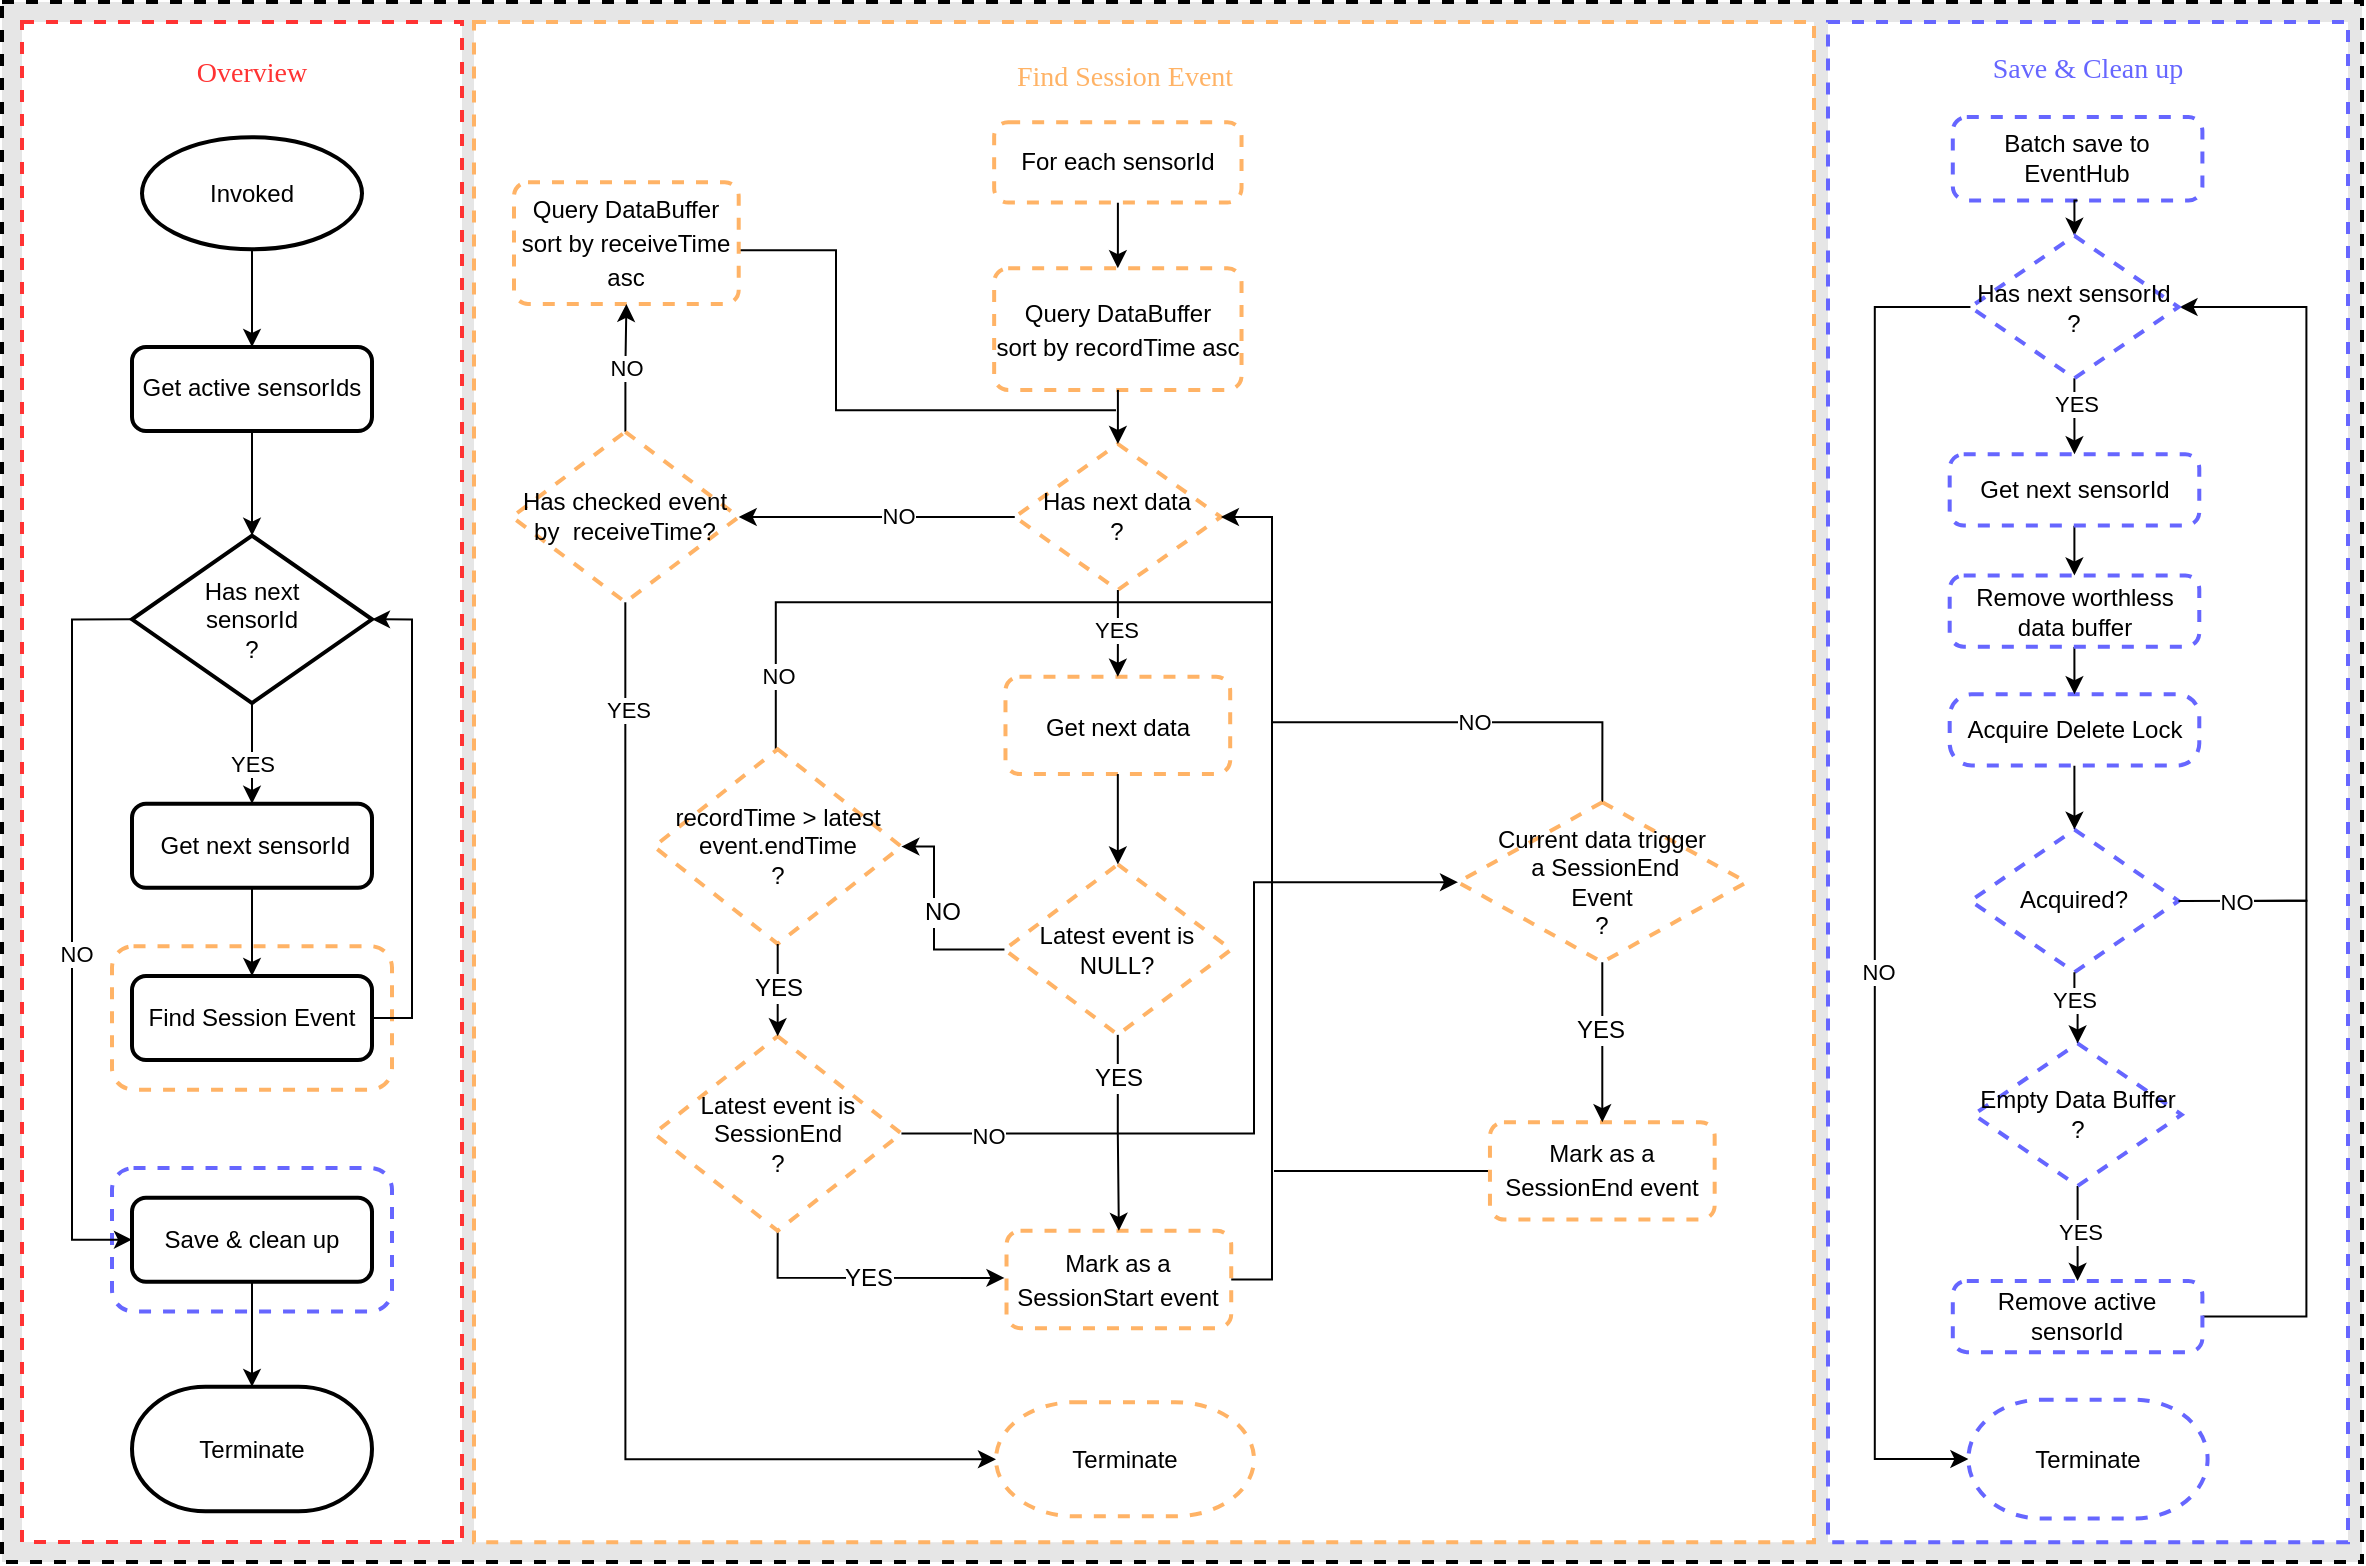 <mxfile version="21.2.1" type="github">
  <diagram id="m2yf274t8tq8ouvesx9-" name="Page-1">
    <mxGraphModel dx="607" dy="796" grid="1" gridSize="10" guides="1" tooltips="1" connect="1" arrows="1" fold="1" page="1" pageScale="1" pageWidth="827" pageHeight="1169" math="0" shadow="0">
      <root>
        <mxCell id="0" />
        <mxCell id="1" parent="0" />
        <mxCell id="9VEnPuVJjKM_ZVN6CkUY-1" value="" style="rounded=0;whiteSpace=wrap;html=1;dashed=1;strokeColor=#000000;strokeWidth=2;fontFamily=Helvetica;fontSize=12;fontColor=#000000;fillColor=#E6E6E6;container=0;" parent="1" vertex="1">
          <mxGeometry x="1470" y="790" width="1180" height="780" as="geometry" />
        </mxCell>
        <mxCell id="fV8yQy2clXd-9ZjG-nMR-220" value="" style="group" vertex="1" connectable="0" parent="1">
          <mxGeometry x="1480" y="800" width="1163" height="760.11" as="geometry" />
        </mxCell>
        <mxCell id="9VEnPuVJjKM_ZVN6CkUY-14" value="" style="group" parent="fV8yQy2clXd-9ZjG-nMR-220" vertex="1" connectable="0">
          <mxGeometry x="903" width="260" height="760.11" as="geometry" />
        </mxCell>
        <mxCell id="zfzZaOAXR4KBhkY2sdG--72" value="" style="rounded=0;whiteSpace=wrap;html=1;dashed=1;labelBackgroundColor=#E6E6E6;strokeColor=#6666FF;strokeWidth=2;fillColor=#FFFFFF;gradientColor=none;align=center;container=0;" parent="9VEnPuVJjKM_ZVN6CkUY-14" vertex="1">
          <mxGeometry width="260" height="760.11" as="geometry" />
        </mxCell>
        <mxCell id="zfzZaOAXR4KBhkY2sdG--150" value="Terminate" style="strokeWidth=2;html=1;shape=mxgraph.flowchart.terminator;whiteSpace=wrap;rounded=1;dashed=1;labelBackgroundColor=#FFFFFF;strokeColor=#6666FF;fontFamily=Helvetica;fontSize=12;fontColor=#000000;fillColor=#FFFFFF;gradientColor=none;align=center;container=0;" parent="9VEnPuVJjKM_ZVN6CkUY-14" vertex="1">
          <mxGeometry x="70.2" y="688.85" width="119.6" height="59.384" as="geometry" />
        </mxCell>
        <mxCell id="WBYgSGgt15CVEmpAPgP6-46" style="edgeStyle=orthogonalEdgeStyle;rounded=0;orthogonalLoop=1;jettySize=auto;html=1;endArrow=none;endFill=0;" parent="9VEnPuVJjKM_ZVN6CkUY-14" source="WBYgSGgt15CVEmpAPgP6-31" edge="1">
          <mxGeometry relative="1" as="geometry">
            <mxPoint x="210.6" y="439.439" as="targetPoint" />
            <Array as="points">
              <mxPoint x="239.2" y="647.281" />
              <mxPoint x="239.2" y="439.439" />
            </Array>
          </mxGeometry>
        </mxCell>
        <mxCell id="WBYgSGgt15CVEmpAPgP6-31" value="Remove active sensorId" style="rounded=1;whiteSpace=wrap;html=1;absoluteArcSize=1;arcSize=14;strokeWidth=2;strokeColor=#6666FF;align=center;container=0;dashed=1;" parent="9VEnPuVJjKM_ZVN6CkUY-14" vertex="1">
          <mxGeometry x="62.4" y="629.466" width="124.8" height="35.63" as="geometry" />
        </mxCell>
        <mxCell id="WBYgSGgt15CVEmpAPgP6-43" style="edgeStyle=orthogonalEdgeStyle;rounded=0;orthogonalLoop=1;jettySize=auto;html=1;entryX=0.5;entryY=0;entryDx=0;entryDy=0;" parent="9VEnPuVJjKM_ZVN6CkUY-14" source="WBYgSGgt15CVEmpAPgP6-30" target="WBYgSGgt15CVEmpAPgP6-31" edge="1">
          <mxGeometry relative="1" as="geometry" />
        </mxCell>
        <mxCell id="WBYgSGgt15CVEmpAPgP6-44" value="YES" style="edgeLabel;html=1;align=center;verticalAlign=middle;resizable=0;points=[];container=0;" parent="WBYgSGgt15CVEmpAPgP6-43" vertex="1" connectable="0">
          <mxGeometry x="0.05" y="3" relative="1" as="geometry">
            <mxPoint x="-2" y="-2" as="offset" />
          </mxGeometry>
        </mxCell>
        <mxCell id="WBYgSGgt15CVEmpAPgP6-54" style="edgeStyle=orthogonalEdgeStyle;rounded=0;orthogonalLoop=1;jettySize=auto;html=1;entryX=0;entryY=0.5;entryDx=0;entryDy=0;entryPerimeter=0;" parent="9VEnPuVJjKM_ZVN6CkUY-14" source="WBYgSGgt15CVEmpAPgP6-49" target="zfzZaOAXR4KBhkY2sdG--150" edge="1">
          <mxGeometry relative="1" as="geometry">
            <Array as="points">
              <mxPoint x="23.4" y="142.521" />
              <mxPoint x="23.4" y="718.541" />
            </Array>
          </mxGeometry>
        </mxCell>
        <mxCell id="WBYgSGgt15CVEmpAPgP6-55" value="NO" style="edgeLabel;html=1;align=center;verticalAlign=middle;resizable=0;points=[];container=0;" parent="WBYgSGgt15CVEmpAPgP6-54" vertex="1" connectable="0">
          <mxGeometry x="0.134" y="1" relative="1" as="geometry">
            <mxPoint as="offset" />
          </mxGeometry>
        </mxCell>
        <mxCell id="zfzZaOAXR4KBhkY2sdG--189" value="&lt;font color=&quot;#6666ff&quot; style=&quot;font-size: 14px;&quot; face=&quot;Comic Sans MS&quot;&gt;Save &amp;amp; Clean up&lt;/font&gt;" style="text;html=1;strokeColor=none;fillColor=none;align=center;verticalAlign=middle;whiteSpace=wrap;rounded=0;dashed=1;labelBackgroundColor=#FFFFFF;strokeWidth=2;container=0;" parent="9VEnPuVJjKM_ZVN6CkUY-14" vertex="1">
          <mxGeometry x="39.0" y="23.753" width="182.0" as="geometry" />
        </mxCell>
        <mxCell id="WBYgSGgt15CVEmpAPgP6-29" value="Acquired?" style="strokeWidth=2;html=1;shape=mxgraph.flowchart.decision;whiteSpace=wrap;rounded=1;dashed=1;strokeColor=#6666FF;container=0;" parent="9VEnPuVJjKM_ZVN6CkUY-14" vertex="1">
          <mxGeometry x="71.24" y="403.808" width="104.0" height="71.26" as="geometry" />
        </mxCell>
        <mxCell id="WBYgSGgt15CVEmpAPgP6-30" value="Empty Data Buffer&lt;br&gt;?" style="strokeWidth=2;html=1;shape=mxgraph.flowchart.decision;whiteSpace=wrap;rounded=1;dashed=1;strokeColor=#6666FF;container=0;" parent="9VEnPuVJjKM_ZVN6CkUY-14" vertex="1">
          <mxGeometry x="72.8" y="510.699" width="104.0" height="71.26" as="geometry" />
        </mxCell>
        <mxCell id="WBYgSGgt15CVEmpAPgP6-40" style="edgeStyle=orthogonalEdgeStyle;rounded=0;orthogonalLoop=1;jettySize=auto;html=1;entryX=0.5;entryY=0;entryDx=0;entryDy=0;entryPerimeter=0;" parent="9VEnPuVJjKM_ZVN6CkUY-14" source="WBYgSGgt15CVEmpAPgP6-29" target="WBYgSGgt15CVEmpAPgP6-30" edge="1">
          <mxGeometry relative="1" as="geometry" />
        </mxCell>
        <mxCell id="WBYgSGgt15CVEmpAPgP6-41" value="YES" style="edgeLabel;html=1;align=center;verticalAlign=middle;resizable=0;points=[];container=0;" parent="WBYgSGgt15CVEmpAPgP6-40" vertex="1" connectable="0">
          <mxGeometry x="-0.28" relative="1" as="geometry">
            <mxPoint as="offset" />
          </mxGeometry>
        </mxCell>
        <mxCell id="WBYgSGgt15CVEmpAPgP6-33" style="edgeStyle=orthogonalEdgeStyle;rounded=0;orthogonalLoop=1;jettySize=auto;html=1;exitX=1;exitY=0.5;exitDx=0;exitDy=0;exitPerimeter=0;" parent="9VEnPuVJjKM_ZVN6CkUY-14" source="WBYgSGgt15CVEmpAPgP6-29" edge="1">
          <mxGeometry relative="1" as="geometry">
            <mxPoint x="175.76" y="142.521" as="targetPoint" />
            <Array as="points">
              <mxPoint x="239.2" y="439.439" />
              <mxPoint x="239.2" y="142.521" />
            </Array>
          </mxGeometry>
        </mxCell>
        <mxCell id="WBYgSGgt15CVEmpAPgP6-57" value="NO" style="edgeLabel;html=1;align=center;verticalAlign=middle;resizable=0;points=[];container=0;" parent="WBYgSGgt15CVEmpAPgP6-33" vertex="1" connectable="0">
          <mxGeometry x="-0.937" y="2" relative="1" as="geometry">
            <mxPoint x="15" y="2" as="offset" />
          </mxGeometry>
        </mxCell>
        <mxCell id="WBYgSGgt15CVEmpAPgP6-36" style="edgeStyle=orthogonalEdgeStyle;rounded=0;orthogonalLoop=1;jettySize=auto;html=1;entryX=0.5;entryY=0;entryDx=0;entryDy=0;entryPerimeter=0;" parent="9VEnPuVJjKM_ZVN6CkUY-14" source="zfzZaOAXR4KBhkY2sdG--116" target="WBYgSGgt15CVEmpAPgP6-29" edge="1">
          <mxGeometry relative="1" as="geometry" />
        </mxCell>
        <mxCell id="WBYgSGgt15CVEmpAPgP6-4" value="Batch save to EventHub" style="rounded=1;whiteSpace=wrap;html=1;absoluteArcSize=1;arcSize=14;strokeWidth=2;align=center;container=0;strokeColor=#6666FF;dashed=1;" parent="9VEnPuVJjKM_ZVN6CkUY-14" vertex="1">
          <mxGeometry x="62.4" y="47.502" width="124.8" height="41.695" as="geometry" />
        </mxCell>
        <mxCell id="zfzZaOAXR4KBhkY2sdG--116" value="Acquire Delete Lock" style="rounded=1;whiteSpace=wrap;html=1;absoluteArcSize=1;arcSize=22;strokeWidth=2;strokeColor=#6666FF;align=center;container=0;dashed=1;" parent="9VEnPuVJjKM_ZVN6CkUY-14" vertex="1">
          <mxGeometry x="60.84" y="336.111" width="124.8" height="35.63" as="geometry" />
        </mxCell>
        <mxCell id="WBYgSGgt15CVEmpAPgP6-39" style="edgeStyle=orthogonalEdgeStyle;rounded=0;orthogonalLoop=1;jettySize=auto;html=1;entryX=0.5;entryY=0;entryDx=0;entryDy=0;" parent="9VEnPuVJjKM_ZVN6CkUY-14" source="WBYgSGgt15CVEmpAPgP6-28" target="zfzZaOAXR4KBhkY2sdG--116" edge="1">
          <mxGeometry relative="1" as="geometry" />
        </mxCell>
        <mxCell id="WBYgSGgt15CVEmpAPgP6-28" value="Remove worthless data buffer" style="rounded=1;whiteSpace=wrap;html=1;absoluteArcSize=1;arcSize=14;strokeWidth=2;strokeColor=#6666FF;align=center;container=0;dashed=1;" parent="9VEnPuVJjKM_ZVN6CkUY-14" vertex="1">
          <mxGeometry x="60.84" y="276.728" width="124.8" height="35.63" as="geometry" />
        </mxCell>
        <mxCell id="WBYgSGgt15CVEmpAPgP6-48" style="edgeStyle=orthogonalEdgeStyle;rounded=0;orthogonalLoop=1;jettySize=auto;html=1;entryX=0.5;entryY=0;entryDx=0;entryDy=0;entryPerimeter=0;exitX=0.5;exitY=1;exitDx=0;exitDy=0;" parent="9VEnPuVJjKM_ZVN6CkUY-14" source="WBYgSGgt15CVEmpAPgP6-4" target="WBYgSGgt15CVEmpAPgP6-49" edge="1">
          <mxGeometry relative="1" as="geometry">
            <mxPoint x="124.8" y="178.151" as="targetPoint" />
          </mxGeometry>
        </mxCell>
        <mxCell id="WBYgSGgt15CVEmpAPgP6-56" style="edgeStyle=orthogonalEdgeStyle;rounded=0;orthogonalLoop=1;jettySize=auto;html=1;" parent="9VEnPuVJjKM_ZVN6CkUY-14" source="WBYgSGgt15CVEmpAPgP6-47" target="WBYgSGgt15CVEmpAPgP6-28" edge="1">
          <mxGeometry relative="1" as="geometry" />
        </mxCell>
        <mxCell id="WBYgSGgt15CVEmpAPgP6-47" value="Get next sensorId" style="rounded=1;whiteSpace=wrap;html=1;absoluteArcSize=1;arcSize=14;strokeWidth=2;strokeColor=#6666FF;align=center;container=0;dashed=1;" parent="9VEnPuVJjKM_ZVN6CkUY-14" vertex="1">
          <mxGeometry x="60.84" y="216.156" width="124.8" height="35.63" as="geometry" />
        </mxCell>
        <mxCell id="WBYgSGgt15CVEmpAPgP6-52" style="edgeStyle=orthogonalEdgeStyle;rounded=0;orthogonalLoop=1;jettySize=auto;html=1;entryX=0.5;entryY=0;entryDx=0;entryDy=0;" parent="9VEnPuVJjKM_ZVN6CkUY-14" source="WBYgSGgt15CVEmpAPgP6-49" target="WBYgSGgt15CVEmpAPgP6-47" edge="1">
          <mxGeometry relative="1" as="geometry" />
        </mxCell>
        <mxCell id="WBYgSGgt15CVEmpAPgP6-53" value="YES" style="edgeLabel;html=1;align=center;verticalAlign=middle;resizable=0;points=[];container=0;" parent="WBYgSGgt15CVEmpAPgP6-52" vertex="1" connectable="0">
          <mxGeometry x="-0.4" y="1" relative="1" as="geometry">
            <mxPoint as="offset" />
          </mxGeometry>
        </mxCell>
        <mxCell id="WBYgSGgt15CVEmpAPgP6-49" value="Has next sensorId&lt;br&gt;?" style="strokeWidth=2;html=1;shape=mxgraph.flowchart.decision;whiteSpace=wrap;rounded=1;dashed=1;strokeColor=#6666FF;container=0;" parent="9VEnPuVJjKM_ZVN6CkUY-14" vertex="1">
          <mxGeometry x="71.24" y="106.89" width="104.0" height="71.26" as="geometry" />
        </mxCell>
        <mxCell id="fV8yQy2clXd-9ZjG-nMR-213" value="" style="group" vertex="1" connectable="0" parent="fV8yQy2clXd-9ZjG-nMR-220">
          <mxGeometry x="226" width="670" height="760.11" as="geometry" />
        </mxCell>
        <mxCell id="zfzZaOAXR4KBhkY2sdG--48" value="" style="rounded=0;whiteSpace=wrap;html=1;dashed=1;labelBackgroundColor=#E6E6E6;strokeColor=#FFB366;strokeWidth=2;fillColor=#FFFFFF;gradientColor=none;align=center;container=0;" parent="fV8yQy2clXd-9ZjG-nMR-213" vertex="1">
          <mxGeometry width="670" height="760.11" as="geometry" />
        </mxCell>
        <mxCell id="zfzZaOAXR4KBhkY2sdG--136" value="&lt;font color=&quot;#ffb366&quot;&gt;&lt;font style=&quot;font-size: 14px;&quot; face=&quot;Comic Sans MS&quot;&gt;Find Session Event&lt;/font&gt;&lt;/font&gt;" style="text;html=1;strokeColor=none;fillColor=none;align=center;verticalAlign=middle;whiteSpace=wrap;rounded=0;dashed=1;labelBackgroundColor=#FFFFFF;strokeWidth=2;container=0;" parent="fV8yQy2clXd-9ZjG-nMR-213" vertex="1">
          <mxGeometry x="248.197" y="10.109" width="154.615" height="36.5" as="geometry" />
        </mxCell>
        <mxCell id="fV8yQy2clXd-9ZjG-nMR-208" style="edgeStyle=orthogonalEdgeStyle;rounded=0;orthogonalLoop=1;jettySize=auto;html=1;endArrow=none;endFill=0;" edge="1" parent="fV8yQy2clXd-9ZjG-nMR-213">
          <mxGeometry relative="1" as="geometry">
            <mxPoint x="321" y="194.11" as="targetPoint" />
            <mxPoint x="130" y="110.11" as="sourcePoint" />
            <Array as="points">
              <mxPoint x="181" y="114.11" />
              <mxPoint x="181" y="194.11" />
            </Array>
          </mxGeometry>
        </mxCell>
        <mxCell id="WBYgSGgt15CVEmpAPgP6-104" value="&lt;span style=&quot;color: rgb(0, 0, 0); font-family: Helvetica; font-size: 12px;&quot;&gt;Query DataBuffer&lt;/span&gt;&lt;br style=&quot;color: rgb(0, 0, 0); font-family: Helvetica; font-size: 12px;&quot;&gt;&lt;span style=&quot;color: rgb(0, 0, 0); font-family: Helvetica; font-size: 12px;&quot;&gt;sort by receiveTime asc&lt;/span&gt;" style="rounded=1;whiteSpace=wrap;html=1;absoluteArcSize=1;arcSize=14;strokeWidth=2;dashed=1;strokeColor=#FFB366;fontFamily=Comic Sans MS;fontSize=14;fontColor=#FFB366;container=0;" parent="fV8yQy2clXd-9ZjG-nMR-213" vertex="1">
          <mxGeometry x="19.998" y="80.109" width="112.354" height="60.833" as="geometry" />
        </mxCell>
        <mxCell id="fV8yQy2clXd-9ZjG-nMR-94" value="Terminate" style="strokeWidth=2;html=1;shape=mxgraph.flowchart.terminator;whiteSpace=wrap;rounded=1;dashed=1;labelBackgroundColor=#FFFFFF;strokeColor=#FFB366;fontFamily=Helvetica;fontSize=12;fontColor=#000000;fillColor=#FFFFFF;gradientColor=none;align=center;container=0;" vertex="1" parent="fV8yQy2clXd-9ZjG-nMR-213">
          <mxGeometry x="261" y="690.11" width="129" height="57.03" as="geometry" />
        </mxCell>
        <mxCell id="fV8yQy2clXd-9ZjG-nMR-188" value="NO" style="edgeStyle=orthogonalEdgeStyle;rounded=0;orthogonalLoop=1;jettySize=auto;html=1;" edge="1" parent="fV8yQy2clXd-9ZjG-nMR-213" source="fV8yQy2clXd-9ZjG-nMR-183" target="WBYgSGgt15CVEmpAPgP6-104">
          <mxGeometry relative="1" as="geometry">
            <mxPoint x="344" y="180.11" as="targetPoint" />
          </mxGeometry>
        </mxCell>
        <mxCell id="fV8yQy2clXd-9ZjG-nMR-198" style="edgeStyle=orthogonalEdgeStyle;rounded=0;orthogonalLoop=1;jettySize=auto;html=1;entryX=0;entryY=0.5;entryDx=0;entryDy=0;entryPerimeter=0;exitX=0.5;exitY=1;exitDx=0;exitDy=0;exitPerimeter=0;" edge="1" parent="fV8yQy2clXd-9ZjG-nMR-213" source="fV8yQy2clXd-9ZjG-nMR-183" target="fV8yQy2clXd-9ZjG-nMR-94">
          <mxGeometry relative="1" as="geometry">
            <Array as="points">
              <mxPoint x="76" y="719.11" />
            </Array>
          </mxGeometry>
        </mxCell>
        <mxCell id="fV8yQy2clXd-9ZjG-nMR-203" value="YES" style="edgeLabel;html=1;align=center;verticalAlign=middle;resizable=0;points=[];" vertex="1" connectable="0" parent="fV8yQy2clXd-9ZjG-nMR-198">
          <mxGeometry x="-0.825" y="1" relative="1" as="geometry">
            <mxPoint as="offset" />
          </mxGeometry>
        </mxCell>
        <mxCell id="fV8yQy2clXd-9ZjG-nMR-183" value="Has checked event by&amp;nbsp; receiveTime?" style="strokeWidth=2;html=1;shape=mxgraph.flowchart.decision;whiteSpace=wrap;rounded=1;dashed=1;strokeColor=#FFB366;fontFamily=Helvetica;fontSize=12;fontColor=#000000;container=0;" vertex="1" parent="fV8yQy2clXd-9ZjG-nMR-213">
          <mxGeometry x="18.971" y="204.896" width="113.385" height="85.167" as="geometry" />
        </mxCell>
        <mxCell id="fV8yQy2clXd-9ZjG-nMR-191" value="" style="group" vertex="1" connectable="0" parent="fV8yQy2clXd-9ZjG-nMR-213">
          <mxGeometry x="89.998" y="50.113" width="546.31" height="657.0" as="geometry" />
        </mxCell>
        <mxCell id="WBYgSGgt15CVEmpAPgP6-60" value="&lt;font style=&quot;font-size: 12px;&quot; face=&quot;Helvetica&quot; color=&quot;#000000&quot;&gt;Query DataBuffer &lt;br&gt;sort by recordTime asc&lt;br&gt;&lt;/font&gt;" style="rounded=1;whiteSpace=wrap;html=1;absoluteArcSize=1;arcSize=14;strokeWidth=2;dashed=1;strokeColor=#FFB366;fontFamily=Comic Sans MS;fontSize=14;fontColor=#FFB366;container=0;" parent="fV8yQy2clXd-9ZjG-nMR-191" vertex="1">
          <mxGeometry x="170.077" y="73" width="123.692" height="60.833" as="geometry" />
        </mxCell>
        <mxCell id="WBYgSGgt15CVEmpAPgP6-64" style="edgeStyle=orthogonalEdgeStyle;rounded=0;orthogonalLoop=1;jettySize=auto;html=1;entryX=0.5;entryY=0;entryDx=0;entryDy=0;fontFamily=Helvetica;fontSize=12;fontColor=#000000;endArrow=classic;endFill=1;" parent="fV8yQy2clXd-9ZjG-nMR-191" source="WBYgSGgt15CVEmpAPgP6-62" target="WBYgSGgt15CVEmpAPgP6-60" edge="1">
          <mxGeometry relative="1" as="geometry" />
        </mxCell>
        <mxCell id="WBYgSGgt15CVEmpAPgP6-62" value="&lt;span style=&quot;color: rgb(0, 0, 0); font-family: Helvetica; font-size: 12px; background-color: rgb(255, 255, 255);&quot;&gt;For each sensorId&lt;/span&gt;" style="rounded=1;whiteSpace=wrap;html=1;absoluteArcSize=1;arcSize=14;strokeWidth=2;dashed=1;strokeColor=#FFB366;fontFamily=Comic Sans MS;fontSize=14;fontColor=#FFB366;container=0;" parent="fV8yQy2clXd-9ZjG-nMR-191" vertex="1">
          <mxGeometry x="170.077" width="123.692" height="40.15" as="geometry" />
        </mxCell>
        <mxCell id="WBYgSGgt15CVEmpAPgP6-71" value="&lt;font color=&quot;#000000&quot; style=&quot;font-size: 12px;&quot; face=&quot;Helvetica&quot;&gt;Mark as a SessionStart event&lt;/font&gt;" style="rounded=1;whiteSpace=wrap;html=1;absoluteArcSize=1;arcSize=14;strokeWidth=2;dashed=1;strokeColor=#FFB366;fontFamily=Comic Sans MS;fontSize=14;fontColor=#FFB366;container=0;" parent="fV8yQy2clXd-9ZjG-nMR-191" vertex="1">
          <mxGeometry x="176.262" y="554.303" width="112.354" height="48.667" as="geometry" />
        </mxCell>
        <mxCell id="fV8yQy2clXd-9ZjG-nMR-93" value="NO" style="edgeStyle=orthogonalEdgeStyle;rounded=0;orthogonalLoop=1;jettySize=auto;html=1;exitX=0.5;exitY=0;exitDx=0;exitDy=0;exitPerimeter=0;endArrow=none;endFill=0;" edge="1" parent="fV8yQy2clXd-9ZjG-nMR-191" source="WBYgSGgt15CVEmpAPgP6-79">
          <mxGeometry x="-0.032" relative="1" as="geometry">
            <mxPoint x="309.002" y="289.997" as="targetPoint" />
            <Array as="points">
              <mxPoint x="474" y="300" />
              <mxPoint x="309" y="300" />
            </Array>
            <mxPoint as="offset" />
          </mxGeometry>
        </mxCell>
        <mxCell id="WBYgSGgt15CVEmpAPgP6-79" value="Current data trigger&lt;br&gt;&amp;nbsp;a SessionEnd&lt;br&gt;Event&lt;br&gt;?" style="strokeWidth=2;html=1;shape=mxgraph.flowchart.decision;whiteSpace=wrap;rounded=1;dashed=1;strokeColor=#FFB366;fontFamily=Helvetica;fontSize=12;fontColor=#000000;container=0;" parent="fV8yQy2clXd-9ZjG-nMR-191" vertex="1">
          <mxGeometry x="402" y="340" width="144.31" height="80" as="geometry" />
        </mxCell>
        <mxCell id="fV8yQy2clXd-9ZjG-nMR-202" style="edgeStyle=orthogonalEdgeStyle;rounded=0;orthogonalLoop=1;jettySize=auto;html=1;endArrow=none;endFill=0;" edge="1" parent="fV8yQy2clXd-9ZjG-nMR-191" source="WBYgSGgt15CVEmpAPgP6-81">
          <mxGeometry relative="1" as="geometry">
            <mxPoint x="310.002" y="524.327" as="targetPoint" />
          </mxGeometry>
        </mxCell>
        <mxCell id="WBYgSGgt15CVEmpAPgP6-81" value="&lt;font color=&quot;#000000&quot; style=&quot;font-size: 12px;&quot; face=&quot;Helvetica&quot;&gt;Mark as a SessionEnd event&lt;/font&gt;" style="rounded=1;whiteSpace=wrap;html=1;absoluteArcSize=1;arcSize=14;strokeWidth=2;dashed=1;strokeColor=#FFB366;fontFamily=Comic Sans MS;fontSize=14;fontColor=#FFB366;container=0;" parent="fV8yQy2clXd-9ZjG-nMR-191" vertex="1">
          <mxGeometry x="417.983" y="499.993" width="112.354" height="48.667" as="geometry" />
        </mxCell>
        <mxCell id="WBYgSGgt15CVEmpAPgP6-82" style="edgeStyle=orthogonalEdgeStyle;rounded=0;orthogonalLoop=1;jettySize=auto;html=1;entryX=0.5;entryY=0;entryDx=0;entryDy=0;fontFamily=Helvetica;fontSize=12;fontColor=#000000;endArrow=classic;endFill=1;" parent="fV8yQy2clXd-9ZjG-nMR-191" source="WBYgSGgt15CVEmpAPgP6-79" target="WBYgSGgt15CVEmpAPgP6-81" edge="1">
          <mxGeometry relative="1" as="geometry" />
        </mxCell>
        <mxCell id="WBYgSGgt15CVEmpAPgP6-83" value="YES" style="edgeLabel;html=1;align=center;verticalAlign=middle;resizable=0;points=[];fontSize=12;fontFamily=Helvetica;fontColor=#000000;container=0;" parent="WBYgSGgt15CVEmpAPgP6-82" vertex="1" connectable="0">
          <mxGeometry x="-0.167" y="-1" relative="1" as="geometry">
            <mxPoint as="offset" />
          </mxGeometry>
        </mxCell>
        <mxCell id="WBYgSGgt15CVEmpAPgP6-86" value="&lt;font face=&quot;Helvetica&quot; color=&quot;#000000&quot;&gt;&lt;span style=&quot;font-size: 12px;&quot;&gt;Get next data&lt;/span&gt;&lt;/font&gt;" style="rounded=1;whiteSpace=wrap;html=1;absoluteArcSize=1;arcSize=14;strokeWidth=2;dashed=1;strokeColor=#FFB366;fontFamily=Comic Sans MS;fontSize=14;fontColor=#FFB366;container=0;" parent="fV8yQy2clXd-9ZjG-nMR-191" vertex="1">
          <mxGeometry x="175.742" y="277.241" width="112.354" height="48.667" as="geometry" />
        </mxCell>
        <mxCell id="WBYgSGgt15CVEmpAPgP6-90" style="edgeStyle=orthogonalEdgeStyle;rounded=0;orthogonalLoop=1;jettySize=auto;html=1;entryX=0.5;entryY=0;entryDx=0;entryDy=0;strokeColor=#000000;fontFamily=Helvetica;fontSize=12;fontColor=#000000;endArrow=classic;endFill=1;" parent="fV8yQy2clXd-9ZjG-nMR-191" source="WBYgSGgt15CVEmpAPgP6-88" target="WBYgSGgt15CVEmpAPgP6-71" edge="1">
          <mxGeometry relative="1" as="geometry" />
        </mxCell>
        <mxCell id="WBYgSGgt15CVEmpAPgP6-91" value="YES" style="edgeLabel;html=1;align=center;verticalAlign=middle;resizable=0;points=[];fontSize=12;fontFamily=Helvetica;fontColor=#000000;container=0;" parent="WBYgSGgt15CVEmpAPgP6-90" vertex="1" connectable="0">
          <mxGeometry x="-0.104" relative="1" as="geometry">
            <mxPoint y="-23" as="offset" />
          </mxGeometry>
        </mxCell>
        <mxCell id="WBYgSGgt15CVEmpAPgP6-88" value="Latest event is NULL?" style="strokeWidth=2;html=1;shape=mxgraph.flowchart.decision;whiteSpace=wrap;rounded=1;dashed=1;strokeColor=#FFB366;fontFamily=Helvetica;fontSize=12;fontColor=#000000;container=0;" parent="fV8yQy2clXd-9ZjG-nMR-191" vertex="1">
          <mxGeometry x="175.231" y="371.083" width="113.385" height="85.167" as="geometry" />
        </mxCell>
        <mxCell id="WBYgSGgt15CVEmpAPgP6-70" style="edgeStyle=orthogonalEdgeStyle;rounded=0;orthogonalLoop=1;jettySize=auto;html=1;fontFamily=Helvetica;fontSize=12;fontColor=#000000;endArrow=classic;endFill=1;exitX=0.5;exitY=1;exitDx=0;exitDy=0;" parent="fV8yQy2clXd-9ZjG-nMR-191" source="WBYgSGgt15CVEmpAPgP6-86" target="WBYgSGgt15CVEmpAPgP6-88" edge="1">
          <mxGeometry relative="1" as="geometry">
            <mxPoint x="231.923" y="220.217" as="sourcePoint" />
            <mxPoint x="231.923" y="304.167" as="targetPoint" />
          </mxGeometry>
        </mxCell>
        <mxCell id="fV8yQy2clXd-9ZjG-nMR-206" style="edgeStyle=orthogonalEdgeStyle;rounded=0;orthogonalLoop=1;jettySize=auto;html=1;endArrow=none;endFill=0;" edge="1" parent="fV8yQy2clXd-9ZjG-nMR-191">
          <mxGeometry relative="1" as="geometry">
            <mxPoint x="309.002" y="239.997" as="targetPoint" />
            <mxPoint x="60.902" y="313.5" as="sourcePoint" />
            <Array as="points">
              <mxPoint x="61" y="240" />
              <mxPoint x="309" y="240" />
            </Array>
          </mxGeometry>
        </mxCell>
        <mxCell id="fV8yQy2clXd-9ZjG-nMR-207" value="NO" style="edgeLabel;html=1;align=center;verticalAlign=middle;resizable=0;points=[];" vertex="1" connectable="0" parent="fV8yQy2clXd-9ZjG-nMR-206">
          <mxGeometry x="-0.773" y="-1" relative="1" as="geometry">
            <mxPoint as="offset" />
          </mxGeometry>
        </mxCell>
        <mxCell id="WBYgSGgt15CVEmpAPgP6-89" value="recordTime &amp;gt; latest event.endTime&lt;br&gt;?" style="strokeWidth=2;html=1;shape=mxgraph.flowchart.decision;whiteSpace=wrap;rounded=1;dashed=1;strokeColor=#FFB366;fontFamily=Helvetica;fontSize=12;fontColor=#000000;container=0;" parent="fV8yQy2clXd-9ZjG-nMR-191" vertex="1">
          <mxGeometry y="313.5" width="123.692" height="97.333" as="geometry" />
        </mxCell>
        <mxCell id="WBYgSGgt15CVEmpAPgP6-92" style="edgeStyle=orthogonalEdgeStyle;rounded=0;orthogonalLoop=1;jettySize=auto;html=1;entryX=1;entryY=0.5;entryDx=0;entryDy=0;entryPerimeter=0;strokeColor=#000000;fontFamily=Helvetica;fontSize=12;fontColor=#000000;endArrow=classic;endFill=1;" parent="fV8yQy2clXd-9ZjG-nMR-191" source="WBYgSGgt15CVEmpAPgP6-88" target="WBYgSGgt15CVEmpAPgP6-89" edge="1">
          <mxGeometry relative="1" as="geometry">
            <Array as="points">
              <mxPoint x="140" y="414" />
              <mxPoint x="140" y="362" />
            </Array>
          </mxGeometry>
        </mxCell>
        <mxCell id="WBYgSGgt15CVEmpAPgP6-93" value="NO" style="edgeLabel;html=1;align=center;verticalAlign=middle;resizable=0;points=[];fontSize=12;fontFamily=Helvetica;fontColor=#000000;container=0;" parent="WBYgSGgt15CVEmpAPgP6-92" vertex="1" connectable="0">
          <mxGeometry x="0.052" relative="1" as="geometry">
            <mxPoint x="4" as="offset" />
          </mxGeometry>
        </mxCell>
        <mxCell id="WBYgSGgt15CVEmpAPgP6-100" style="edgeStyle=orthogonalEdgeStyle;rounded=0;orthogonalLoop=1;jettySize=auto;html=1;strokeColor=#000000;fontFamily=Helvetica;fontSize=12;fontColor=#000000;endArrow=classic;endFill=1;exitX=0.5;exitY=1;exitDx=0;exitDy=0;exitPerimeter=0;entryX=0;entryY=0.5;entryDx=0;entryDy=0;" parent="fV8yQy2clXd-9ZjG-nMR-191" edge="1">
          <mxGeometry relative="1" as="geometry">
            <Array as="points">
              <mxPoint x="62" y="578" />
            </Array>
            <mxPoint x="61.846" y="553.493" as="sourcePoint" />
            <mxPoint x="175.232" y="577.827" as="targetPoint" />
          </mxGeometry>
        </mxCell>
        <mxCell id="WBYgSGgt15CVEmpAPgP6-101" value="YES" style="edgeLabel;html=1;align=center;verticalAlign=middle;resizable=0;points=[];fontSize=12;fontFamily=Helvetica;fontColor=#000000;container=0;" parent="WBYgSGgt15CVEmpAPgP6-100" vertex="1" connectable="0">
          <mxGeometry x="-0.148" y="-3" relative="1" as="geometry">
            <mxPoint x="11" y="-3" as="offset" />
          </mxGeometry>
        </mxCell>
        <mxCell id="fV8yQy2clXd-9ZjG-nMR-211" style="edgeStyle=orthogonalEdgeStyle;rounded=0;orthogonalLoop=1;jettySize=auto;html=1;entryX=0;entryY=0.5;entryDx=0;entryDy=0;entryPerimeter=0;" edge="1" parent="fV8yQy2clXd-9ZjG-nMR-191" source="WBYgSGgt15CVEmpAPgP6-99" target="WBYgSGgt15CVEmpAPgP6-79">
          <mxGeometry relative="1" as="geometry">
            <Array as="points">
              <mxPoint x="300" y="506" />
              <mxPoint x="300" y="380" />
            </Array>
          </mxGeometry>
        </mxCell>
        <mxCell id="fV8yQy2clXd-9ZjG-nMR-212" value="NO" style="edgeLabel;html=1;align=center;verticalAlign=middle;resizable=0;points=[];" vertex="1" connectable="0" parent="fV8yQy2clXd-9ZjG-nMR-211">
          <mxGeometry x="-0.786" y="-1" relative="1" as="geometry">
            <mxPoint as="offset" />
          </mxGeometry>
        </mxCell>
        <mxCell id="WBYgSGgt15CVEmpAPgP6-99" value="Latest event is SessionEnd&lt;br&gt;?" style="strokeWidth=2;html=1;shape=mxgraph.flowchart.decision;whiteSpace=wrap;rounded=1;dashed=1;strokeColor=#FFB366;fontFamily=Helvetica;fontSize=12;fontColor=#000000;container=0;" parent="fV8yQy2clXd-9ZjG-nMR-191" vertex="1">
          <mxGeometry y="456.97" width="123.692" height="97.333" as="geometry" />
        </mxCell>
        <mxCell id="WBYgSGgt15CVEmpAPgP6-102" style="edgeStyle=orthogonalEdgeStyle;rounded=0;orthogonalLoop=1;jettySize=auto;html=1;entryX=0.5;entryY=0;entryDx=0;entryDy=0;entryPerimeter=0;strokeColor=#000000;fontFamily=Helvetica;fontSize=12;fontColor=#000000;endArrow=classic;endFill=1;" parent="fV8yQy2clXd-9ZjG-nMR-191" source="WBYgSGgt15CVEmpAPgP6-89" target="WBYgSGgt15CVEmpAPgP6-99" edge="1">
          <mxGeometry relative="1" as="geometry" />
        </mxCell>
        <mxCell id="WBYgSGgt15CVEmpAPgP6-103" value="YES" style="edgeLabel;html=1;align=center;verticalAlign=middle;resizable=0;points=[];fontSize=12;fontFamily=Helvetica;fontColor=#000000;container=0;" parent="WBYgSGgt15CVEmpAPgP6-102" vertex="1" connectable="0">
          <mxGeometry x="0.24" relative="1" as="geometry">
            <mxPoint y="-7" as="offset" />
          </mxGeometry>
        </mxCell>
        <mxCell id="fV8yQy2clXd-9ZjG-nMR-90" style="edgeStyle=orthogonalEdgeStyle;rounded=0;orthogonalLoop=1;jettySize=auto;html=1;entryX=0.5;entryY=0;entryDx=0;entryDy=0;" edge="1" parent="fV8yQy2clXd-9ZjG-nMR-191" source="fV8yQy2clXd-9ZjG-nMR-89" target="WBYgSGgt15CVEmpAPgP6-86">
          <mxGeometry relative="1" as="geometry" />
        </mxCell>
        <mxCell id="fV8yQy2clXd-9ZjG-nMR-91" value="YES" style="edgeLabel;html=1;align=center;verticalAlign=middle;resizable=0;points=[];" vertex="1" connectable="0" parent="fV8yQy2clXd-9ZjG-nMR-90">
          <mxGeometry x="-0.103" y="-1" relative="1" as="geometry">
            <mxPoint as="offset" />
          </mxGeometry>
        </mxCell>
        <mxCell id="fV8yQy2clXd-9ZjG-nMR-89" value="Has next data&lt;br&gt;?" style="strokeWidth=2;html=1;shape=mxgraph.flowchart.decision;whiteSpace=wrap;rounded=1;dashed=1;strokeColor=#FFB366;fontFamily=Helvetica;fontSize=12;fontColor=#000000;container=0;" vertex="1" parent="fV8yQy2clXd-9ZjG-nMR-191">
          <mxGeometry x="180.385" y="160.864" width="103.077" height="73.0" as="geometry" />
        </mxCell>
        <mxCell id="WBYgSGgt15CVEmpAPgP6-67" style="edgeStyle=orthogonalEdgeStyle;rounded=0;orthogonalLoop=1;jettySize=auto;html=1;fontFamily=Helvetica;fontSize=12;fontColor=#000000;endArrow=classic;endFill=1;" parent="fV8yQy2clXd-9ZjG-nMR-191" source="WBYgSGgt15CVEmpAPgP6-60" edge="1" target="fV8yQy2clXd-9ZjG-nMR-89">
          <mxGeometry relative="1" as="geometry">
            <mxPoint x="231.923" y="159.383" as="targetPoint" />
          </mxGeometry>
        </mxCell>
        <mxCell id="WBYgSGgt15CVEmpAPgP6-75" style="edgeStyle=orthogonalEdgeStyle;rounded=0;orthogonalLoop=1;jettySize=auto;html=1;entryX=1;entryY=0.5;entryDx=0;entryDy=0;entryPerimeter=0;fontFamily=Helvetica;fontSize=12;fontColor=#000000;endArrow=classic;endFill=1;exitX=1;exitY=0.5;exitDx=0;exitDy=0;" parent="fV8yQy2clXd-9ZjG-nMR-191" source="WBYgSGgt15CVEmpAPgP6-71" edge="1" target="fV8yQy2clXd-9ZjG-nMR-89">
          <mxGeometry relative="1" as="geometry">
            <mxPoint x="288.615" y="189.8" as="targetPoint" />
            <Array as="points">
              <mxPoint x="309" y="579" />
              <mxPoint x="309" y="197" />
            </Array>
          </mxGeometry>
        </mxCell>
        <mxCell id="fV8yQy2clXd-9ZjG-nMR-192" style="edgeStyle=orthogonalEdgeStyle;rounded=0;orthogonalLoop=1;jettySize=auto;html=1;entryX=1;entryY=0.5;entryDx=0;entryDy=0;entryPerimeter=0;" edge="1" parent="fV8yQy2clXd-9ZjG-nMR-213" source="fV8yQy2clXd-9ZjG-nMR-89" target="fV8yQy2clXd-9ZjG-nMR-183">
          <mxGeometry relative="1" as="geometry" />
        </mxCell>
        <mxCell id="fV8yQy2clXd-9ZjG-nMR-193" value="NO" style="edgeLabel;html=1;align=center;verticalAlign=middle;resizable=0;points=[];" vertex="1" connectable="0" parent="fV8yQy2clXd-9ZjG-nMR-192">
          <mxGeometry x="-0.147" y="-1" relative="1" as="geometry">
            <mxPoint as="offset" />
          </mxGeometry>
        </mxCell>
        <mxCell id="fV8yQy2clXd-9ZjG-nMR-218" value="" style="group" vertex="1" connectable="0" parent="fV8yQy2clXd-9ZjG-nMR-220">
          <mxGeometry width="220" height="760" as="geometry" />
        </mxCell>
        <mxCell id="zfzZaOAXR4KBhkY2sdG--44" value="" style="rounded=0;whiteSpace=wrap;html=1;dashed=1;labelBackgroundColor=#E6E6E6;strokeColor=#FF3333;strokeWidth=2;fillColor=#FFFFFF;gradientColor=none;align=center;container=0;" parent="fV8yQy2clXd-9ZjG-nMR-218" vertex="1">
          <mxGeometry width="220" height="760.0" as="geometry" />
        </mxCell>
        <mxCell id="fV8yQy2clXd-9ZjG-nMR-216" value="" style="group" vertex="1" connectable="0" parent="fV8yQy2clXd-9ZjG-nMR-218">
          <mxGeometry x="25" y="6.716" width="170" height="737.891" as="geometry" />
        </mxCell>
        <mxCell id="WBYgSGgt15CVEmpAPgP6-20" value="" style="rounded=1;whiteSpace=wrap;html=1;dashed=1;strokeColor=#6666FF;strokeWidth=2;container=0;" parent="fV8yQy2clXd-9ZjG-nMR-216" vertex="1">
          <mxGeometry x="20" y="566.272" width="140" height="71.741" as="geometry" />
        </mxCell>
        <mxCell id="WBYgSGgt15CVEmpAPgP6-19" value="" style="rounded=1;whiteSpace=wrap;html=1;dashed=1;strokeColor=#FFB366;strokeWidth=2;container=0;" parent="fV8yQy2clXd-9ZjG-nMR-216" vertex="1">
          <mxGeometry x="20" y="455.369" width="140" height="71.741" as="geometry" />
        </mxCell>
        <mxCell id="zfzZaOAXR4KBhkY2sdG--1" value="Terminate" style="strokeWidth=2;html=1;shape=mxgraph.flowchart.terminator;whiteSpace=wrap;align=center;container=0;" parent="fV8yQy2clXd-9ZjG-nMR-216" vertex="1">
          <mxGeometry x="30" y="675.716" width="120" height="62.176" as="geometry" />
        </mxCell>
        <mxCell id="zfzZaOAXR4KBhkY2sdG--2" value="Invoked" style="strokeWidth=2;html=1;shape=mxgraph.flowchart.start_1;whiteSpace=wrap;align=center;container=0;" parent="fV8yQy2clXd-9ZjG-nMR-216" vertex="1">
          <mxGeometry x="35" y="50.944" width="110" height="55.968" as="geometry" />
        </mxCell>
        <mxCell id="zfzZaOAXR4KBhkY2sdG--3" value="Get active sensorIds" style="rounded=1;whiteSpace=wrap;html=1;absoluteArcSize=1;arcSize=14;strokeWidth=2;align=center;container=0;" parent="fV8yQy2clXd-9ZjG-nMR-216" vertex="1">
          <mxGeometry x="30" y="155.768" width="120" height="41.976" as="geometry" />
        </mxCell>
        <mxCell id="zfzZaOAXR4KBhkY2sdG--4" style="edgeStyle=orthogonalEdgeStyle;rounded=0;orthogonalLoop=1;jettySize=auto;html=1;entryX=0.5;entryY=0;entryDx=0;entryDy=0;align=center;" parent="fV8yQy2clXd-9ZjG-nMR-216" source="zfzZaOAXR4KBhkY2sdG--2" target="zfzZaOAXR4KBhkY2sdG--3" edge="1">
          <mxGeometry relative="1" as="geometry" />
        </mxCell>
        <mxCell id="zfzZaOAXR4KBhkY2sdG--27" value="&amp;nbsp;Get next sensorId" style="rounded=1;whiteSpace=wrap;html=1;absoluteArcSize=1;arcSize=14;strokeWidth=2;align=center;container=0;" parent="fV8yQy2clXd-9ZjG-nMR-216" vertex="1">
          <mxGeometry x="30" y="384.206" width="120" height="41.976" as="geometry" />
        </mxCell>
        <mxCell id="WBYgSGgt15CVEmpAPgP6-7" style="edgeStyle=orthogonalEdgeStyle;rounded=0;orthogonalLoop=1;jettySize=auto;html=1;entryX=0.5;entryY=0;entryDx=0;entryDy=0;" parent="fV8yQy2clXd-9ZjG-nMR-216" source="WBYgSGgt15CVEmpAPgP6-3" target="zfzZaOAXR4KBhkY2sdG--27" edge="1">
          <mxGeometry relative="1" as="geometry" />
        </mxCell>
        <mxCell id="WBYgSGgt15CVEmpAPgP6-8" value="YES" style="edgeLabel;html=1;align=center;verticalAlign=middle;resizable=0;points=[];container=0;" parent="WBYgSGgt15CVEmpAPgP6-7" vertex="1" connectable="0">
          <mxGeometry x="0.2" relative="1" as="geometry">
            <mxPoint as="offset" />
          </mxGeometry>
        </mxCell>
        <mxCell id="WBYgSGgt15CVEmpAPgP6-3" value="Has next &lt;br&gt;sensorId&lt;br&gt;?" style="strokeWidth=2;html=1;shape=mxgraph.flowchart.decision;whiteSpace=wrap;container=0;" parent="fV8yQy2clXd-9ZjG-nMR-216" vertex="1">
          <mxGeometry x="30" y="250.113" width="120" height="83.698" as="geometry" />
        </mxCell>
        <mxCell id="fV8yQy2clXd-9ZjG-nMR-215" style="edgeStyle=orthogonalEdgeStyle;rounded=0;orthogonalLoop=1;jettySize=auto;html=1;entryX=0.5;entryY=0;entryDx=0;entryDy=0;entryPerimeter=0;" edge="1" parent="fV8yQy2clXd-9ZjG-nMR-216" source="zfzZaOAXR4KBhkY2sdG--3" target="WBYgSGgt15CVEmpAPgP6-3">
          <mxGeometry relative="1" as="geometry" />
        </mxCell>
        <mxCell id="WBYgSGgt15CVEmpAPgP6-14" style="edgeStyle=orthogonalEdgeStyle;rounded=0;orthogonalLoop=1;jettySize=auto;html=1;entryX=1;entryY=0.5;entryDx=0;entryDy=0;entryPerimeter=0;" parent="fV8yQy2clXd-9ZjG-nMR-216" source="WBYgSGgt15CVEmpAPgP6-9" target="WBYgSGgt15CVEmpAPgP6-3" edge="1">
          <mxGeometry relative="1" as="geometry">
            <Array as="points">
              <mxPoint x="170" y="491.216" />
              <mxPoint x="170" y="292.043" />
            </Array>
          </mxGeometry>
        </mxCell>
        <mxCell id="WBYgSGgt15CVEmpAPgP6-9" value="Find Session Event" style="rounded=1;whiteSpace=wrap;html=1;absoluteArcSize=1;arcSize=14;strokeWidth=2;align=center;container=0;" parent="fV8yQy2clXd-9ZjG-nMR-216" vertex="1">
          <mxGeometry x="30" y="470.256" width="120" height="41.976" as="geometry" />
        </mxCell>
        <mxCell id="WBYgSGgt15CVEmpAPgP6-11" style="edgeStyle=orthogonalEdgeStyle;rounded=0;orthogonalLoop=1;jettySize=auto;html=1;entryX=0.5;entryY=0;entryDx=0;entryDy=0;" parent="fV8yQy2clXd-9ZjG-nMR-216" source="zfzZaOAXR4KBhkY2sdG--27" target="WBYgSGgt15CVEmpAPgP6-9" edge="1">
          <mxGeometry relative="1" as="geometry" />
        </mxCell>
        <mxCell id="WBYgSGgt15CVEmpAPgP6-18" style="edgeStyle=orthogonalEdgeStyle;rounded=0;orthogonalLoop=1;jettySize=auto;html=1;entryX=0.5;entryY=0;entryDx=0;entryDy=0;entryPerimeter=0;" parent="fV8yQy2clXd-9ZjG-nMR-216" source="WBYgSGgt15CVEmpAPgP6-15" target="zfzZaOAXR4KBhkY2sdG--1" edge="1">
          <mxGeometry relative="1" as="geometry" />
        </mxCell>
        <mxCell id="WBYgSGgt15CVEmpAPgP6-15" value="Save &amp;amp; clean up" style="rounded=1;whiteSpace=wrap;html=1;absoluteArcSize=1;arcSize=14;strokeWidth=2;align=center;container=0;" parent="fV8yQy2clXd-9ZjG-nMR-216" vertex="1">
          <mxGeometry x="30" y="581.154" width="120" height="41.976" as="geometry" />
        </mxCell>
        <mxCell id="WBYgSGgt15CVEmpAPgP6-12" style="edgeStyle=orthogonalEdgeStyle;rounded=0;orthogonalLoop=1;jettySize=auto;html=1;entryX=0;entryY=0.5;entryDx=0;entryDy=0;exitX=0;exitY=0.5;exitDx=0;exitDy=0;exitPerimeter=0;" parent="fV8yQy2clXd-9ZjG-nMR-216" source="WBYgSGgt15CVEmpAPgP6-3" target="WBYgSGgt15CVEmpAPgP6-15" edge="1">
          <mxGeometry relative="1" as="geometry">
            <mxPoint y="551.608" as="targetPoint" />
            <Array as="points">
              <mxPoint y="292.043" />
              <mxPoint y="602.333" />
            </Array>
          </mxGeometry>
        </mxCell>
        <mxCell id="WBYgSGgt15CVEmpAPgP6-13" value="NO" style="edgeLabel;html=1;align=center;verticalAlign=middle;resizable=0;points=[];container=0;" parent="WBYgSGgt15CVEmpAPgP6-12" vertex="1" connectable="0">
          <mxGeometry x="0.066" y="2" relative="1" as="geometry">
            <mxPoint as="offset" />
          </mxGeometry>
        </mxCell>
        <mxCell id="9VEnPuVJjKM_ZVN6CkUY-4" value="&lt;font color=&quot;#ff3333&quot; style=&quot;font-size: 14px;&quot; face=&quot;Comic Sans MS&quot;&gt;Overview&lt;/font&gt;" style="text;html=1;strokeColor=none;fillColor=none;align=center;verticalAlign=middle;whiteSpace=wrap;rounded=0;dashed=1;labelBackgroundColor=#FFFFFF;strokeWidth=2;container=0;" parent="fV8yQy2clXd-9ZjG-nMR-216" vertex="1">
          <mxGeometry x="15" width="150" height="38.262" as="geometry" />
        </mxCell>
      </root>
    </mxGraphModel>
  </diagram>
</mxfile>

